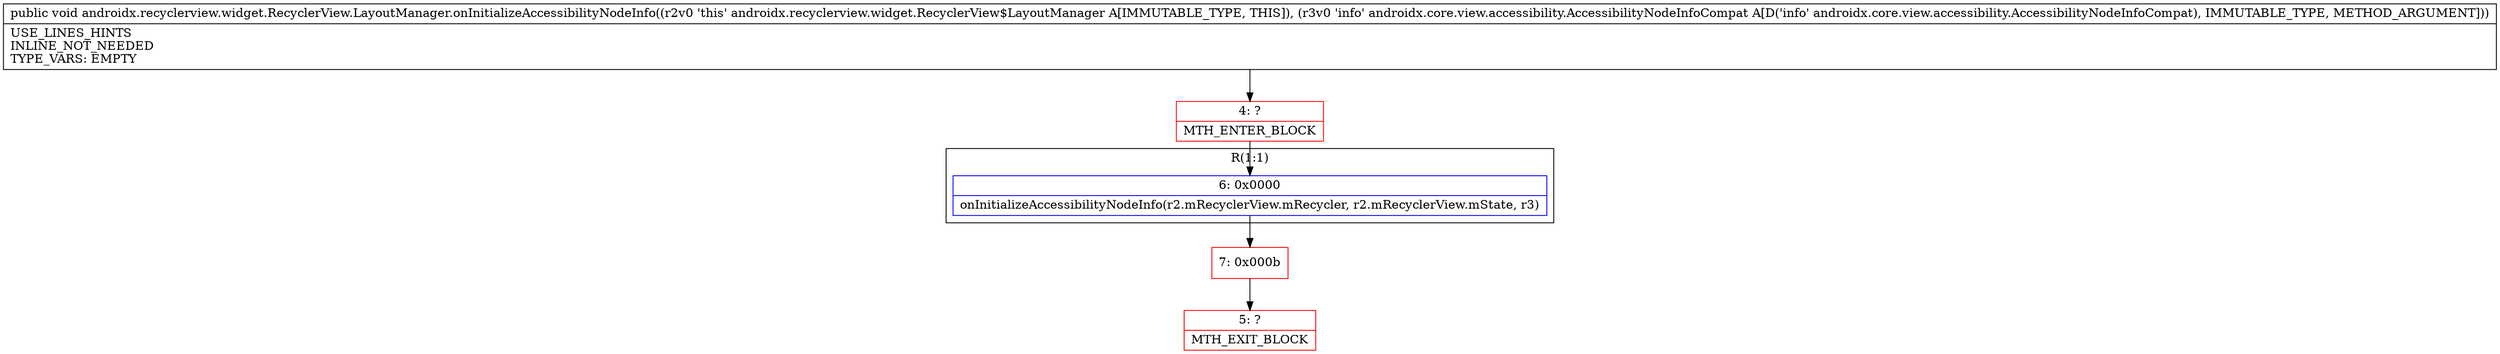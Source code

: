digraph "CFG forandroidx.recyclerview.widget.RecyclerView.LayoutManager.onInitializeAccessibilityNodeInfo(Landroidx\/core\/view\/accessibility\/AccessibilityNodeInfoCompat;)V" {
subgraph cluster_Region_399455596 {
label = "R(1:1)";
node [shape=record,color=blue];
Node_6 [shape=record,label="{6\:\ 0x0000|onInitializeAccessibilityNodeInfo(r2.mRecyclerView.mRecycler, r2.mRecyclerView.mState, r3)\l}"];
}
Node_4 [shape=record,color=red,label="{4\:\ ?|MTH_ENTER_BLOCK\l}"];
Node_7 [shape=record,color=red,label="{7\:\ 0x000b}"];
Node_5 [shape=record,color=red,label="{5\:\ ?|MTH_EXIT_BLOCK\l}"];
MethodNode[shape=record,label="{public void androidx.recyclerview.widget.RecyclerView.LayoutManager.onInitializeAccessibilityNodeInfo((r2v0 'this' androidx.recyclerview.widget.RecyclerView$LayoutManager A[IMMUTABLE_TYPE, THIS]), (r3v0 'info' androidx.core.view.accessibility.AccessibilityNodeInfoCompat A[D('info' androidx.core.view.accessibility.AccessibilityNodeInfoCompat), IMMUTABLE_TYPE, METHOD_ARGUMENT]))  | USE_LINES_HINTS\lINLINE_NOT_NEEDED\lTYPE_VARS: EMPTY\l}"];
MethodNode -> Node_4;Node_6 -> Node_7;
Node_4 -> Node_6;
Node_7 -> Node_5;
}

